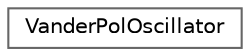 digraph "Graphical Class Hierarchy"
{
 // LATEX_PDF_SIZE
  bgcolor="transparent";
  edge [fontname=Helvetica,fontsize=10,labelfontname=Helvetica,labelfontsize=10];
  node [fontname=Helvetica,fontsize=10,shape=box,height=0.2,width=0.4];
  rankdir="LR";
  Node0 [id="Node000000",label="VanderPolOscillator",height=0.2,width=0.4,color="grey40", fillcolor="white", style="filled",URL="$class_vander_pol_oscillator.html",tooltip=" "];
}
